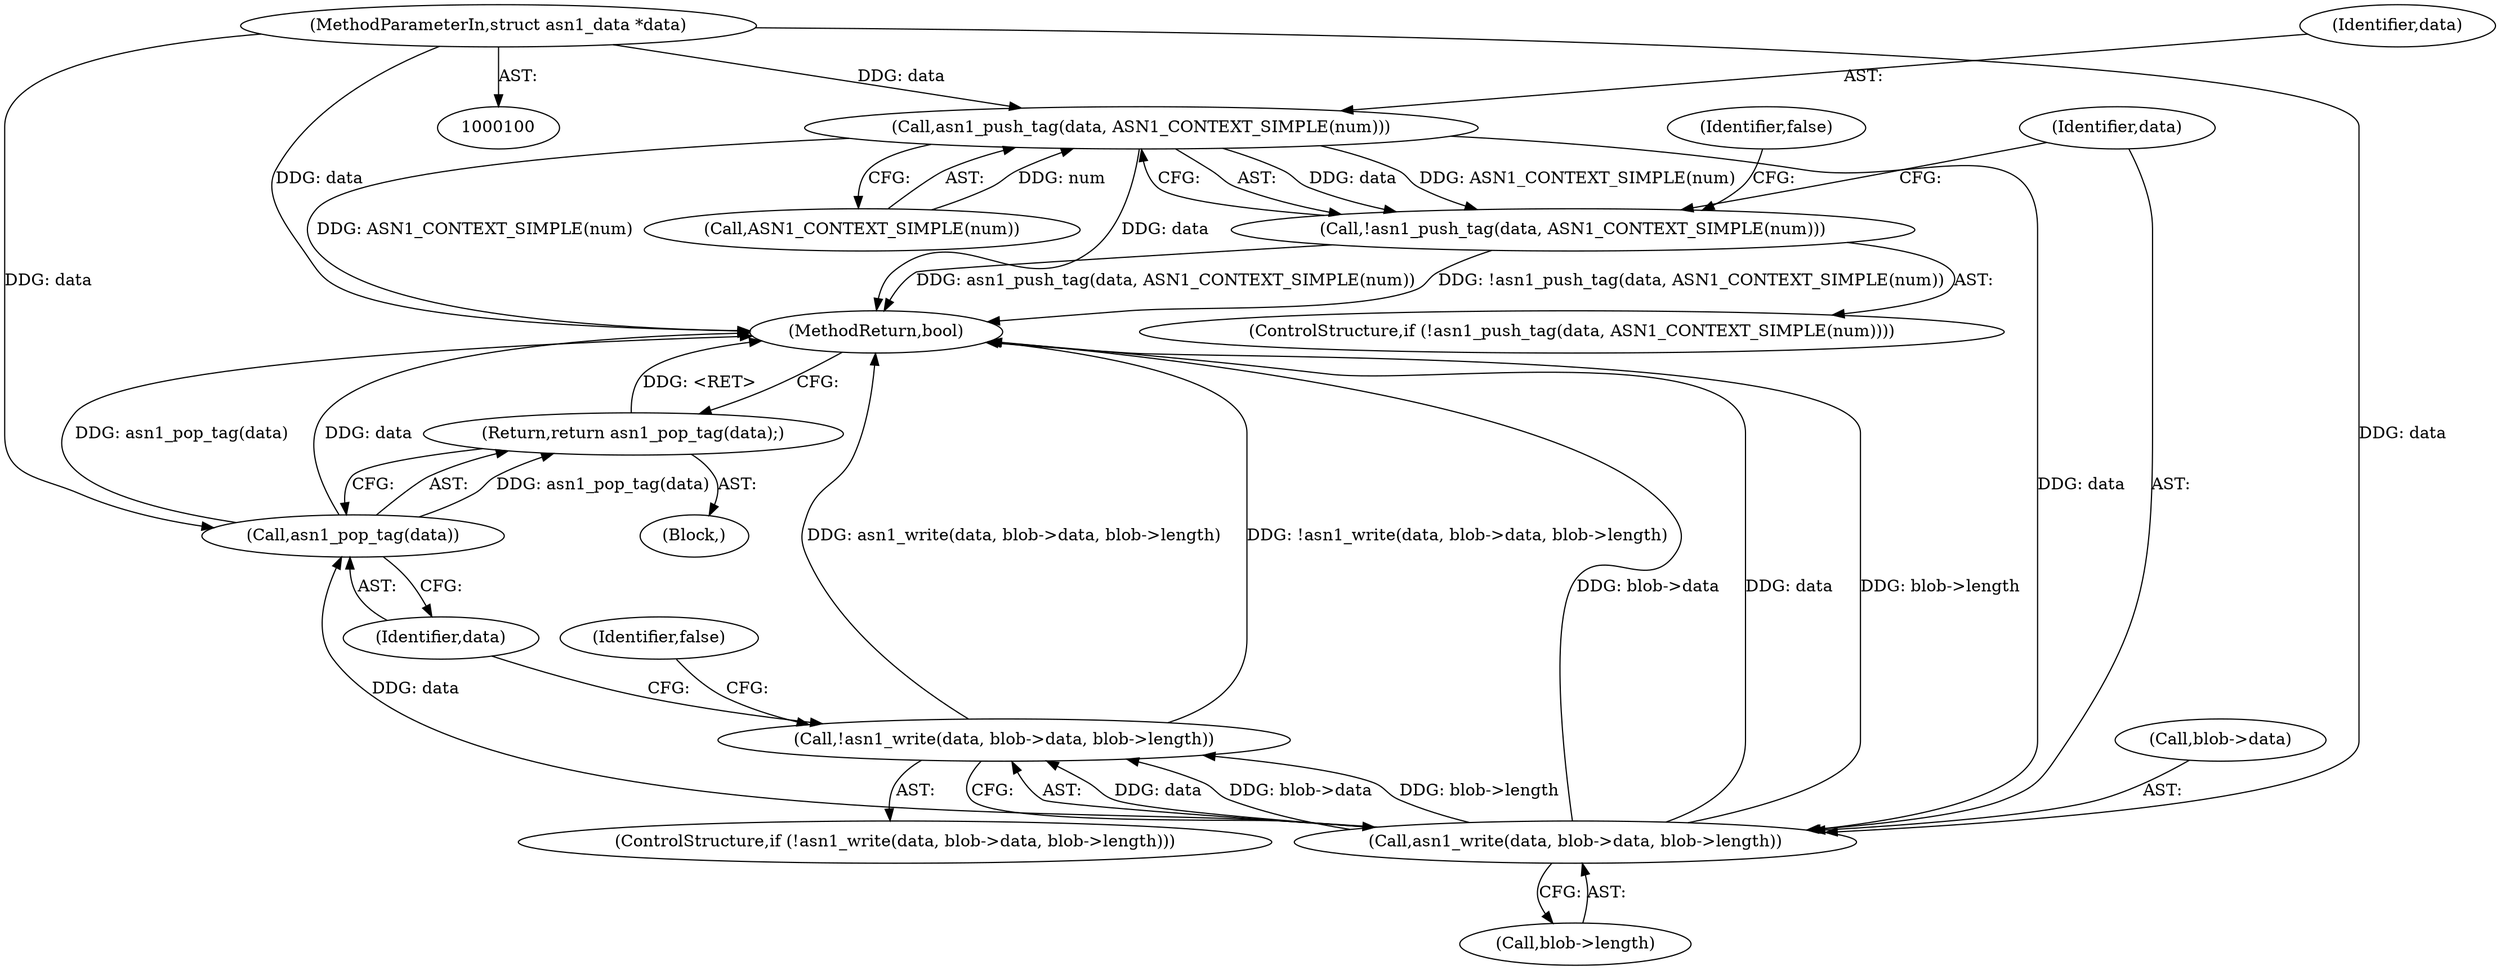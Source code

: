 digraph "0_samba_9d989c9dd7a5b92d0c5d65287935471b83b6e884_3@pointer" {
"1000101" [label="(MethodParameterIn,struct asn1_data *data)"];
"1000107" [label="(Call,asn1_push_tag(data, ASN1_CONTEXT_SIMPLE(num)))"];
"1000106" [label="(Call,!asn1_push_tag(data, ASN1_CONTEXT_SIMPLE(num)))"];
"1000115" [label="(Call,asn1_write(data, blob->data, blob->length))"];
"1000114" [label="(Call,!asn1_write(data, blob->data, blob->length))"];
"1000126" [label="(Call,asn1_pop_tag(data))"];
"1000125" [label="(Return,return asn1_pop_tag(data);)"];
"1000113" [label="(ControlStructure,if (!asn1_write(data, blob->data, blob->length)))"];
"1000116" [label="(Identifier,data)"];
"1000109" [label="(Call,ASN1_CONTEXT_SIMPLE(num))"];
"1000124" [label="(Identifier,false)"];
"1000117" [label="(Call,blob->data)"];
"1000115" [label="(Call,asn1_write(data, blob->data, blob->length))"];
"1000125" [label="(Return,return asn1_pop_tag(data);)"];
"1000107" [label="(Call,asn1_push_tag(data, ASN1_CONTEXT_SIMPLE(num)))"];
"1000114" [label="(Call,!asn1_write(data, blob->data, blob->length))"];
"1000128" [label="(MethodReturn,bool)"];
"1000106" [label="(Call,!asn1_push_tag(data, ASN1_CONTEXT_SIMPLE(num)))"];
"1000112" [label="(Identifier,false)"];
"1000120" [label="(Call,blob->length)"];
"1000105" [label="(ControlStructure,if (!asn1_push_tag(data, ASN1_CONTEXT_SIMPLE(num))))"];
"1000101" [label="(MethodParameterIn,struct asn1_data *data)"];
"1000127" [label="(Identifier,data)"];
"1000104" [label="(Block,)"];
"1000108" [label="(Identifier,data)"];
"1000126" [label="(Call,asn1_pop_tag(data))"];
"1000101" -> "1000100"  [label="AST: "];
"1000101" -> "1000128"  [label="DDG: data"];
"1000101" -> "1000107"  [label="DDG: data"];
"1000101" -> "1000115"  [label="DDG: data"];
"1000101" -> "1000126"  [label="DDG: data"];
"1000107" -> "1000106"  [label="AST: "];
"1000107" -> "1000109"  [label="CFG: "];
"1000108" -> "1000107"  [label="AST: "];
"1000109" -> "1000107"  [label="AST: "];
"1000106" -> "1000107"  [label="CFG: "];
"1000107" -> "1000128"  [label="DDG: data"];
"1000107" -> "1000128"  [label="DDG: ASN1_CONTEXT_SIMPLE(num)"];
"1000107" -> "1000106"  [label="DDG: data"];
"1000107" -> "1000106"  [label="DDG: ASN1_CONTEXT_SIMPLE(num)"];
"1000109" -> "1000107"  [label="DDG: num"];
"1000107" -> "1000115"  [label="DDG: data"];
"1000106" -> "1000105"  [label="AST: "];
"1000112" -> "1000106"  [label="CFG: "];
"1000116" -> "1000106"  [label="CFG: "];
"1000106" -> "1000128"  [label="DDG: asn1_push_tag(data, ASN1_CONTEXT_SIMPLE(num))"];
"1000106" -> "1000128"  [label="DDG: !asn1_push_tag(data, ASN1_CONTEXT_SIMPLE(num))"];
"1000115" -> "1000114"  [label="AST: "];
"1000115" -> "1000120"  [label="CFG: "];
"1000116" -> "1000115"  [label="AST: "];
"1000117" -> "1000115"  [label="AST: "];
"1000120" -> "1000115"  [label="AST: "];
"1000114" -> "1000115"  [label="CFG: "];
"1000115" -> "1000128"  [label="DDG: blob->data"];
"1000115" -> "1000128"  [label="DDG: data"];
"1000115" -> "1000128"  [label="DDG: blob->length"];
"1000115" -> "1000114"  [label="DDG: data"];
"1000115" -> "1000114"  [label="DDG: blob->data"];
"1000115" -> "1000114"  [label="DDG: blob->length"];
"1000115" -> "1000126"  [label="DDG: data"];
"1000114" -> "1000113"  [label="AST: "];
"1000124" -> "1000114"  [label="CFG: "];
"1000127" -> "1000114"  [label="CFG: "];
"1000114" -> "1000128"  [label="DDG: !asn1_write(data, blob->data, blob->length)"];
"1000114" -> "1000128"  [label="DDG: asn1_write(data, blob->data, blob->length)"];
"1000126" -> "1000125"  [label="AST: "];
"1000126" -> "1000127"  [label="CFG: "];
"1000127" -> "1000126"  [label="AST: "];
"1000125" -> "1000126"  [label="CFG: "];
"1000126" -> "1000128"  [label="DDG: asn1_pop_tag(data)"];
"1000126" -> "1000128"  [label="DDG: data"];
"1000126" -> "1000125"  [label="DDG: asn1_pop_tag(data)"];
"1000125" -> "1000104"  [label="AST: "];
"1000128" -> "1000125"  [label="CFG: "];
"1000125" -> "1000128"  [label="DDG: <RET>"];
}
